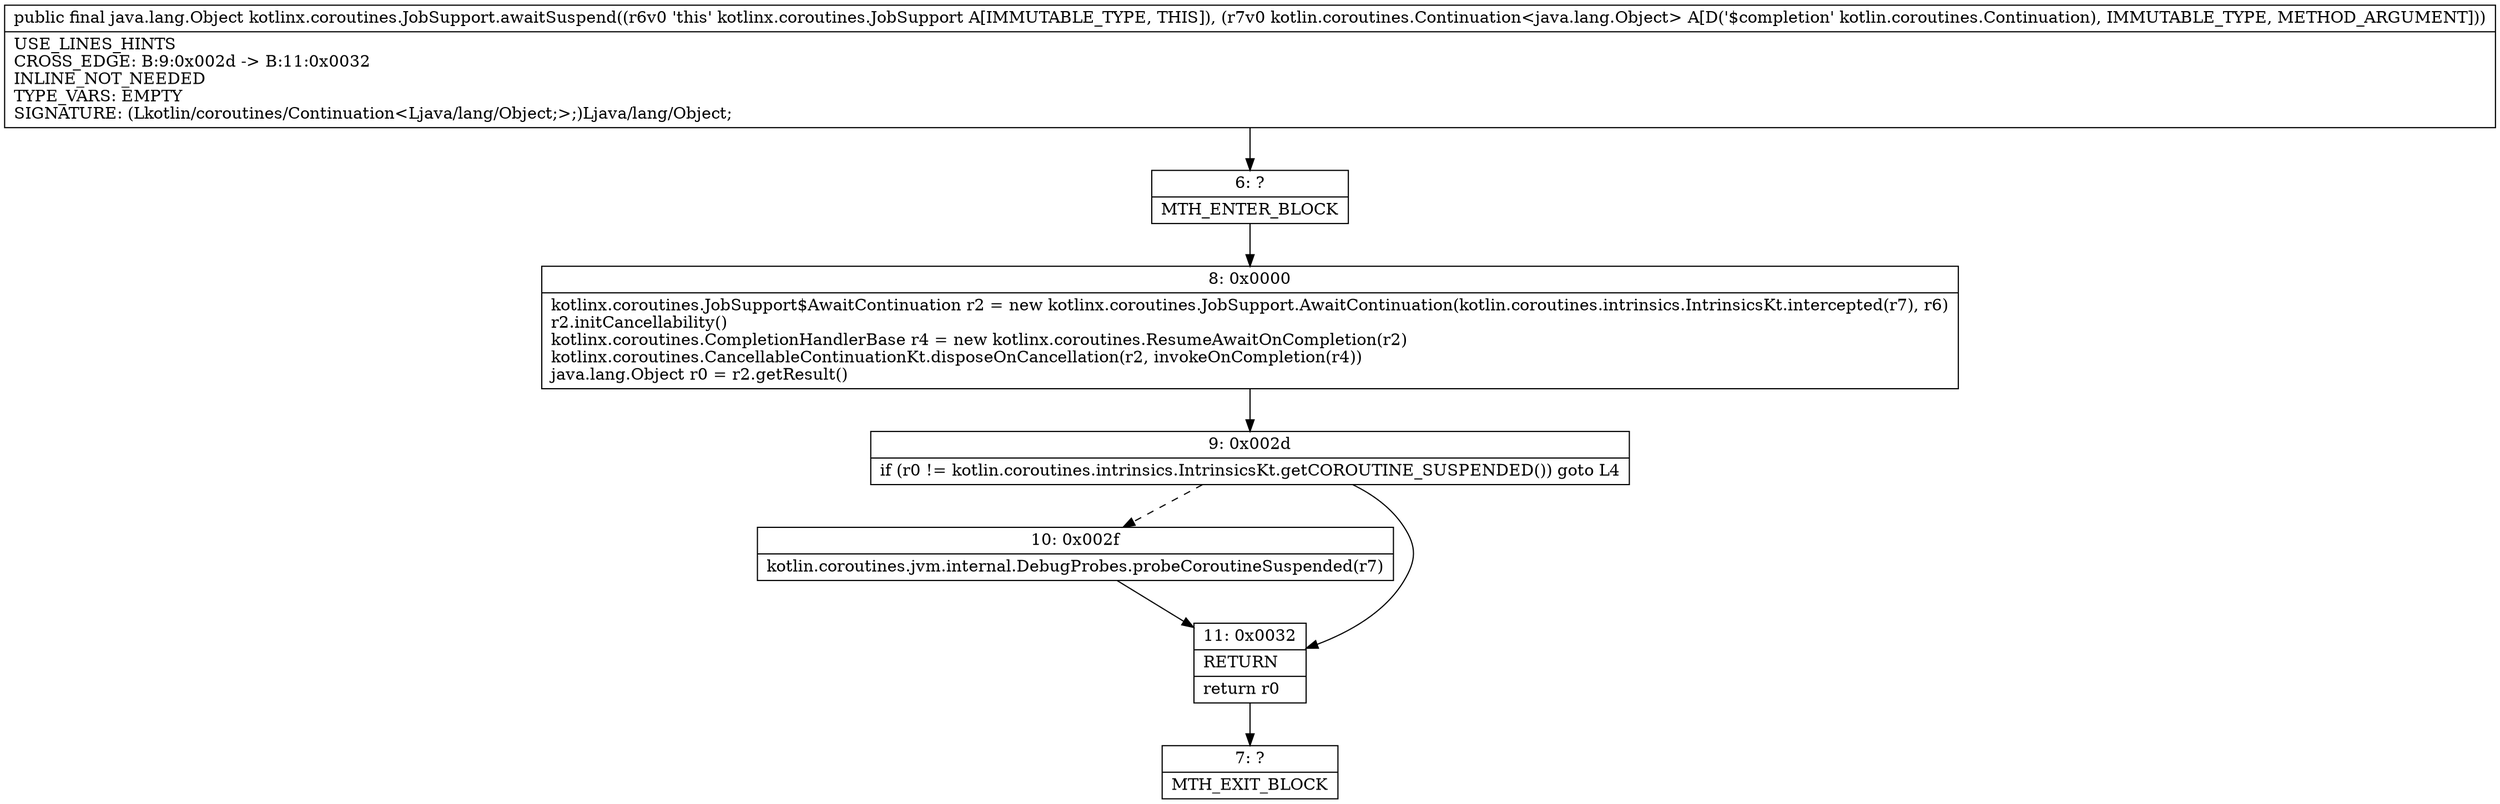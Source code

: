 digraph "CFG forkotlinx.coroutines.JobSupport.awaitSuspend(Lkotlin\/coroutines\/Continuation;)Ljava\/lang\/Object;" {
Node_6 [shape=record,label="{6\:\ ?|MTH_ENTER_BLOCK\l}"];
Node_8 [shape=record,label="{8\:\ 0x0000|kotlinx.coroutines.JobSupport$AwaitContinuation r2 = new kotlinx.coroutines.JobSupport.AwaitContinuation(kotlin.coroutines.intrinsics.IntrinsicsKt.intercepted(r7), r6)\lr2.initCancellability()\lkotlinx.coroutines.CompletionHandlerBase r4 = new kotlinx.coroutines.ResumeAwaitOnCompletion(r2)\lkotlinx.coroutines.CancellableContinuationKt.disposeOnCancellation(r2, invokeOnCompletion(r4))\ljava.lang.Object r0 = r2.getResult()\l}"];
Node_9 [shape=record,label="{9\:\ 0x002d|if (r0 != kotlin.coroutines.intrinsics.IntrinsicsKt.getCOROUTINE_SUSPENDED()) goto L4\l}"];
Node_10 [shape=record,label="{10\:\ 0x002f|kotlin.coroutines.jvm.internal.DebugProbes.probeCoroutineSuspended(r7)\l}"];
Node_11 [shape=record,label="{11\:\ 0x0032|RETURN\l|return r0\l}"];
Node_7 [shape=record,label="{7\:\ ?|MTH_EXIT_BLOCK\l}"];
MethodNode[shape=record,label="{public final java.lang.Object kotlinx.coroutines.JobSupport.awaitSuspend((r6v0 'this' kotlinx.coroutines.JobSupport A[IMMUTABLE_TYPE, THIS]), (r7v0 kotlin.coroutines.Continuation\<java.lang.Object\> A[D('$completion' kotlin.coroutines.Continuation), IMMUTABLE_TYPE, METHOD_ARGUMENT]))  | USE_LINES_HINTS\lCROSS_EDGE: B:9:0x002d \-\> B:11:0x0032\lINLINE_NOT_NEEDED\lTYPE_VARS: EMPTY\lSIGNATURE: (Lkotlin\/coroutines\/Continuation\<Ljava\/lang\/Object;\>;)Ljava\/lang\/Object;\l}"];
MethodNode -> Node_6;Node_6 -> Node_8;
Node_8 -> Node_9;
Node_9 -> Node_10[style=dashed];
Node_9 -> Node_11;
Node_10 -> Node_11;
Node_11 -> Node_7;
}

